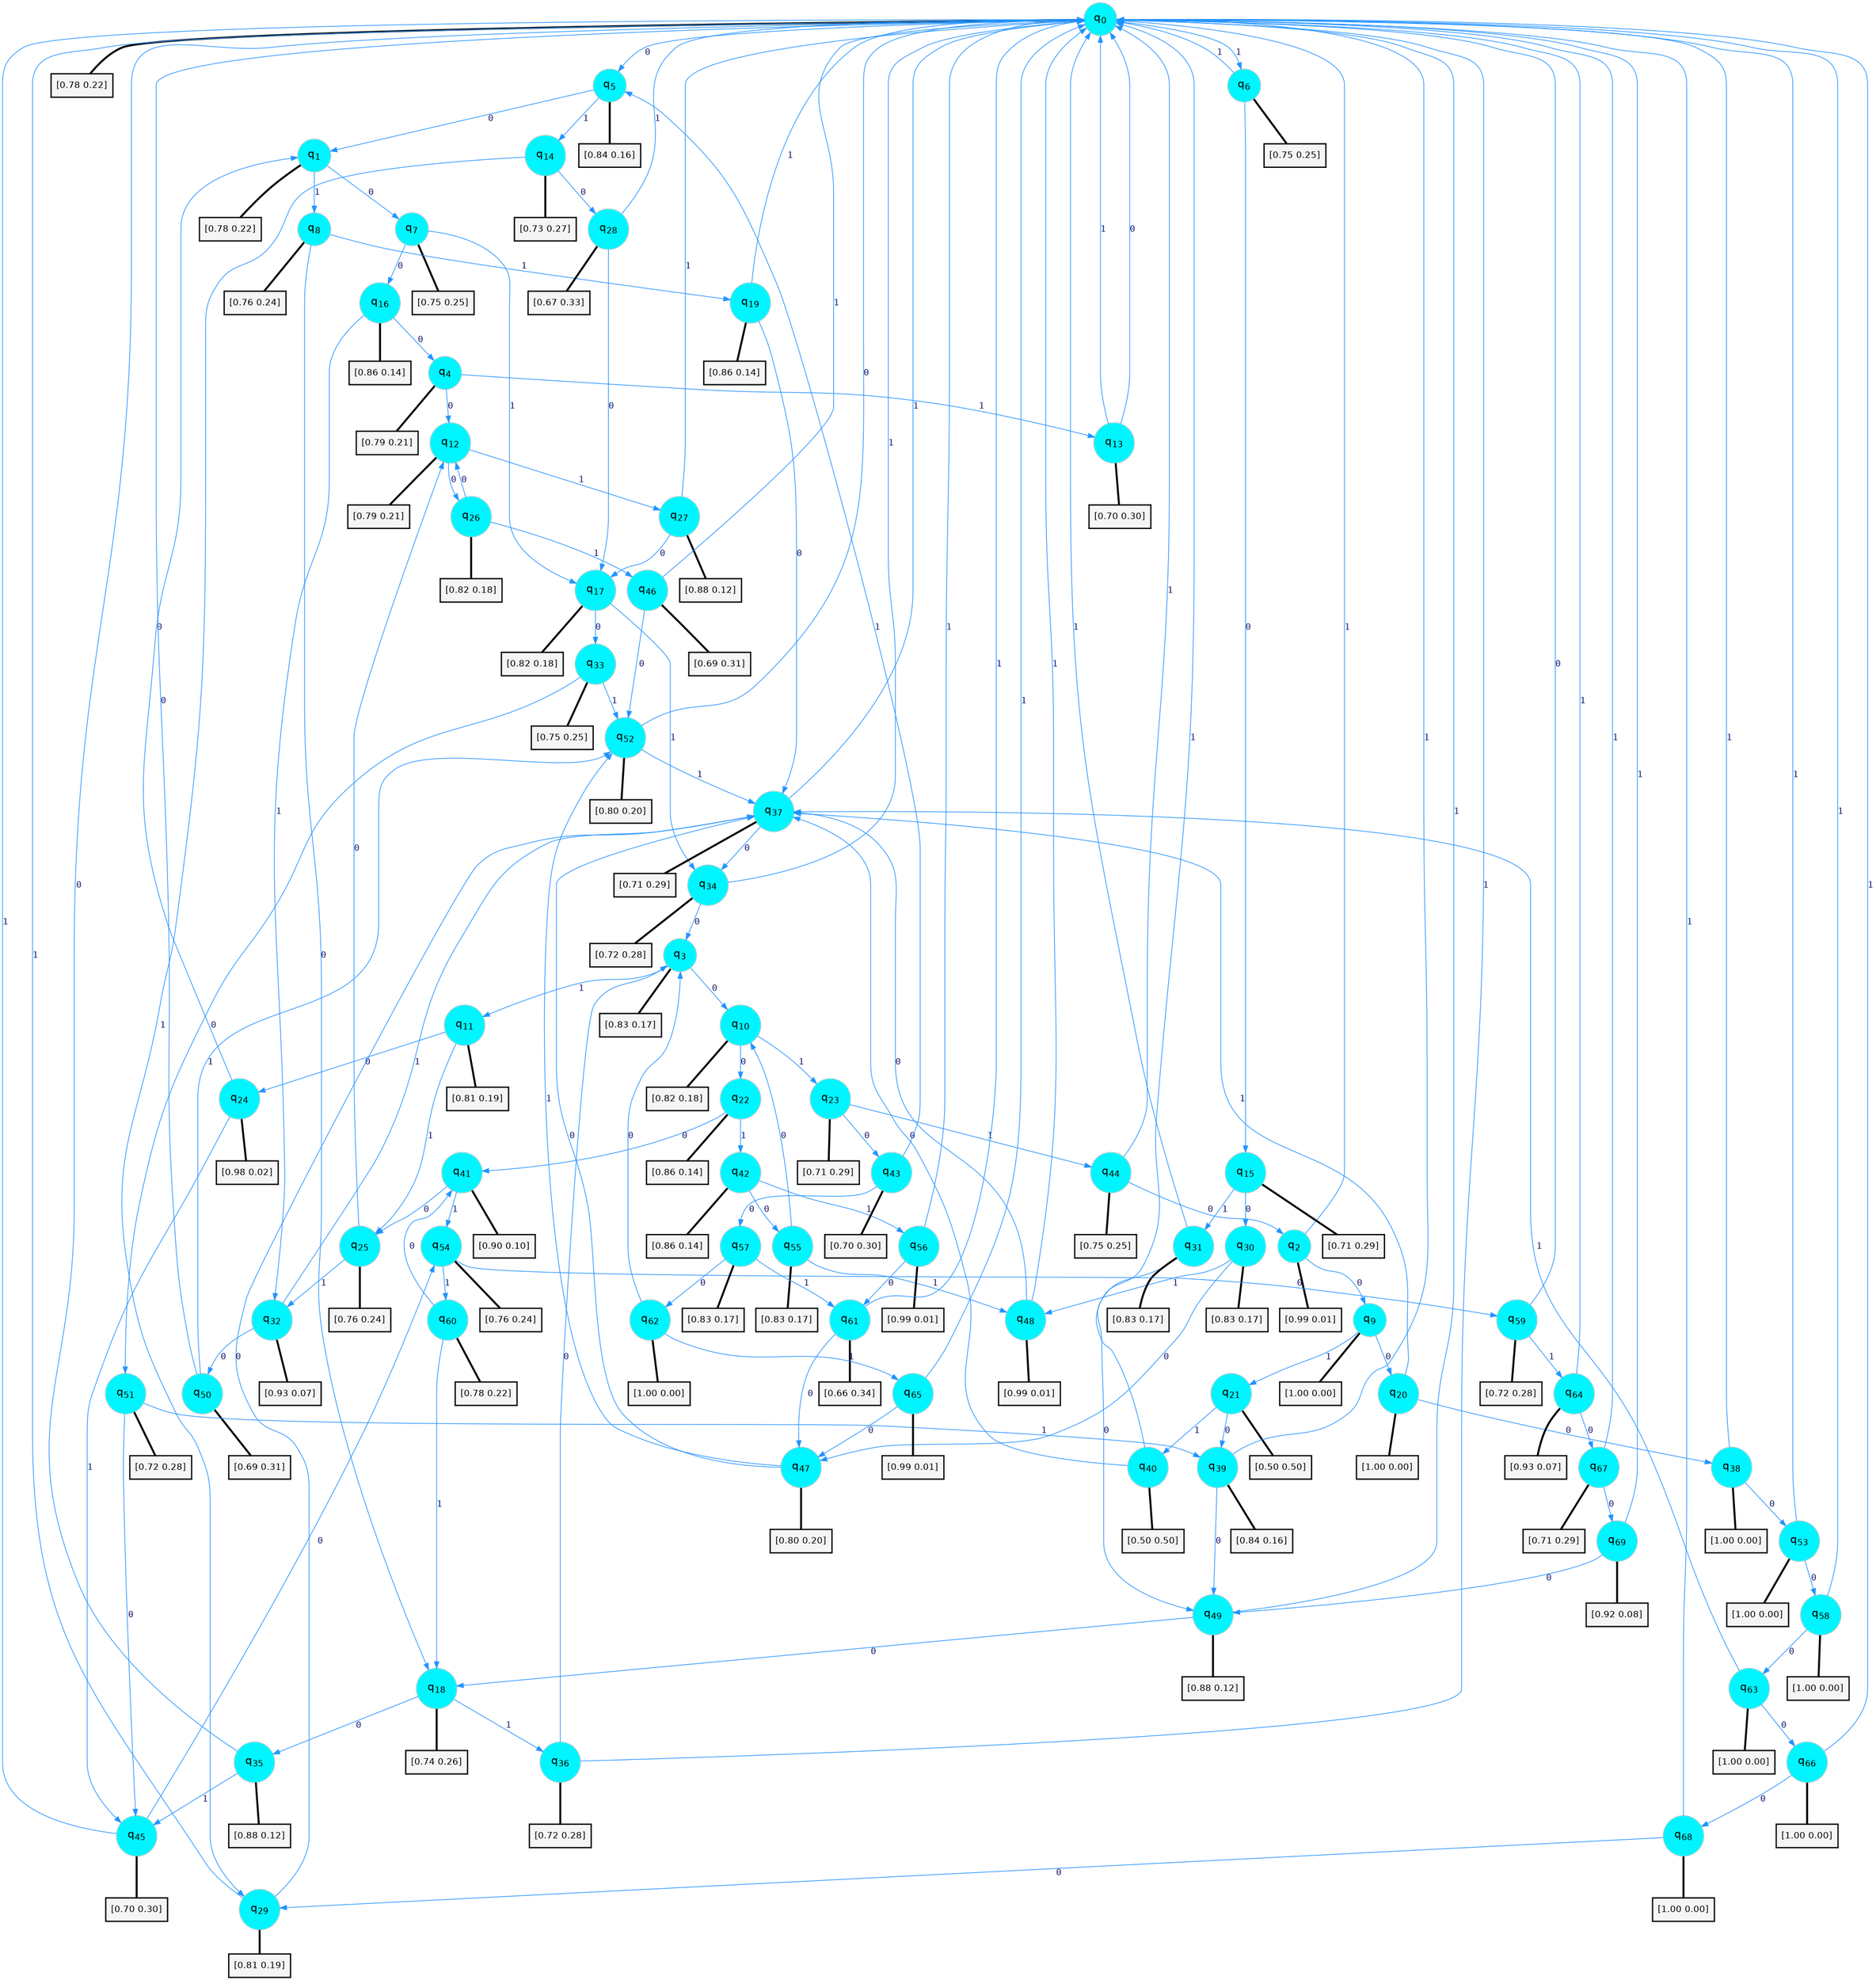 digraph G {
graph [
bgcolor=transparent, dpi=300, rankdir=TD, size="40,25"];
node [
color=gray, fillcolor=turquoise1, fontcolor=black, fontname=Helvetica, fontsize=16, fontweight=bold, shape=circle, style=filled];
edge [
arrowsize=1, color=dodgerblue1, fontcolor=midnightblue, fontname=courier, fontweight=bold, penwidth=1, style=solid, weight=20];
0[label=<q<SUB>0</SUB>>];
1[label=<q<SUB>1</SUB>>];
2[label=<q<SUB>2</SUB>>];
3[label=<q<SUB>3</SUB>>];
4[label=<q<SUB>4</SUB>>];
5[label=<q<SUB>5</SUB>>];
6[label=<q<SUB>6</SUB>>];
7[label=<q<SUB>7</SUB>>];
8[label=<q<SUB>8</SUB>>];
9[label=<q<SUB>9</SUB>>];
10[label=<q<SUB>10</SUB>>];
11[label=<q<SUB>11</SUB>>];
12[label=<q<SUB>12</SUB>>];
13[label=<q<SUB>13</SUB>>];
14[label=<q<SUB>14</SUB>>];
15[label=<q<SUB>15</SUB>>];
16[label=<q<SUB>16</SUB>>];
17[label=<q<SUB>17</SUB>>];
18[label=<q<SUB>18</SUB>>];
19[label=<q<SUB>19</SUB>>];
20[label=<q<SUB>20</SUB>>];
21[label=<q<SUB>21</SUB>>];
22[label=<q<SUB>22</SUB>>];
23[label=<q<SUB>23</SUB>>];
24[label=<q<SUB>24</SUB>>];
25[label=<q<SUB>25</SUB>>];
26[label=<q<SUB>26</SUB>>];
27[label=<q<SUB>27</SUB>>];
28[label=<q<SUB>28</SUB>>];
29[label=<q<SUB>29</SUB>>];
30[label=<q<SUB>30</SUB>>];
31[label=<q<SUB>31</SUB>>];
32[label=<q<SUB>32</SUB>>];
33[label=<q<SUB>33</SUB>>];
34[label=<q<SUB>34</SUB>>];
35[label=<q<SUB>35</SUB>>];
36[label=<q<SUB>36</SUB>>];
37[label=<q<SUB>37</SUB>>];
38[label=<q<SUB>38</SUB>>];
39[label=<q<SUB>39</SUB>>];
40[label=<q<SUB>40</SUB>>];
41[label=<q<SUB>41</SUB>>];
42[label=<q<SUB>42</SUB>>];
43[label=<q<SUB>43</SUB>>];
44[label=<q<SUB>44</SUB>>];
45[label=<q<SUB>45</SUB>>];
46[label=<q<SUB>46</SUB>>];
47[label=<q<SUB>47</SUB>>];
48[label=<q<SUB>48</SUB>>];
49[label=<q<SUB>49</SUB>>];
50[label=<q<SUB>50</SUB>>];
51[label=<q<SUB>51</SUB>>];
52[label=<q<SUB>52</SUB>>];
53[label=<q<SUB>53</SUB>>];
54[label=<q<SUB>54</SUB>>];
55[label=<q<SUB>55</SUB>>];
56[label=<q<SUB>56</SUB>>];
57[label=<q<SUB>57</SUB>>];
58[label=<q<SUB>58</SUB>>];
59[label=<q<SUB>59</SUB>>];
60[label=<q<SUB>60</SUB>>];
61[label=<q<SUB>61</SUB>>];
62[label=<q<SUB>62</SUB>>];
63[label=<q<SUB>63</SUB>>];
64[label=<q<SUB>64</SUB>>];
65[label=<q<SUB>65</SUB>>];
66[label=<q<SUB>66</SUB>>];
67[label=<q<SUB>67</SUB>>];
68[label=<q<SUB>68</SUB>>];
69[label=<q<SUB>69</SUB>>];
70[label="[0.78 0.22]", shape=box,fontcolor=black, fontname=Helvetica, fontsize=14, penwidth=2, fillcolor=whitesmoke,color=black];
71[label="[0.78 0.22]", shape=box,fontcolor=black, fontname=Helvetica, fontsize=14, penwidth=2, fillcolor=whitesmoke,color=black];
72[label="[0.99 0.01]", shape=box,fontcolor=black, fontname=Helvetica, fontsize=14, penwidth=2, fillcolor=whitesmoke,color=black];
73[label="[0.83 0.17]", shape=box,fontcolor=black, fontname=Helvetica, fontsize=14, penwidth=2, fillcolor=whitesmoke,color=black];
74[label="[0.79 0.21]", shape=box,fontcolor=black, fontname=Helvetica, fontsize=14, penwidth=2, fillcolor=whitesmoke,color=black];
75[label="[0.84 0.16]", shape=box,fontcolor=black, fontname=Helvetica, fontsize=14, penwidth=2, fillcolor=whitesmoke,color=black];
76[label="[0.75 0.25]", shape=box,fontcolor=black, fontname=Helvetica, fontsize=14, penwidth=2, fillcolor=whitesmoke,color=black];
77[label="[0.75 0.25]", shape=box,fontcolor=black, fontname=Helvetica, fontsize=14, penwidth=2, fillcolor=whitesmoke,color=black];
78[label="[0.76 0.24]", shape=box,fontcolor=black, fontname=Helvetica, fontsize=14, penwidth=2, fillcolor=whitesmoke,color=black];
79[label="[1.00 0.00]", shape=box,fontcolor=black, fontname=Helvetica, fontsize=14, penwidth=2, fillcolor=whitesmoke,color=black];
80[label="[0.82 0.18]", shape=box,fontcolor=black, fontname=Helvetica, fontsize=14, penwidth=2, fillcolor=whitesmoke,color=black];
81[label="[0.81 0.19]", shape=box,fontcolor=black, fontname=Helvetica, fontsize=14, penwidth=2, fillcolor=whitesmoke,color=black];
82[label="[0.79 0.21]", shape=box,fontcolor=black, fontname=Helvetica, fontsize=14, penwidth=2, fillcolor=whitesmoke,color=black];
83[label="[0.70 0.30]", shape=box,fontcolor=black, fontname=Helvetica, fontsize=14, penwidth=2, fillcolor=whitesmoke,color=black];
84[label="[0.73 0.27]", shape=box,fontcolor=black, fontname=Helvetica, fontsize=14, penwidth=2, fillcolor=whitesmoke,color=black];
85[label="[0.71 0.29]", shape=box,fontcolor=black, fontname=Helvetica, fontsize=14, penwidth=2, fillcolor=whitesmoke,color=black];
86[label="[0.86 0.14]", shape=box,fontcolor=black, fontname=Helvetica, fontsize=14, penwidth=2, fillcolor=whitesmoke,color=black];
87[label="[0.82 0.18]", shape=box,fontcolor=black, fontname=Helvetica, fontsize=14, penwidth=2, fillcolor=whitesmoke,color=black];
88[label="[0.74 0.26]", shape=box,fontcolor=black, fontname=Helvetica, fontsize=14, penwidth=2, fillcolor=whitesmoke,color=black];
89[label="[0.86 0.14]", shape=box,fontcolor=black, fontname=Helvetica, fontsize=14, penwidth=2, fillcolor=whitesmoke,color=black];
90[label="[1.00 0.00]", shape=box,fontcolor=black, fontname=Helvetica, fontsize=14, penwidth=2, fillcolor=whitesmoke,color=black];
91[label="[0.50 0.50]", shape=box,fontcolor=black, fontname=Helvetica, fontsize=14, penwidth=2, fillcolor=whitesmoke,color=black];
92[label="[0.86 0.14]", shape=box,fontcolor=black, fontname=Helvetica, fontsize=14, penwidth=2, fillcolor=whitesmoke,color=black];
93[label="[0.71 0.29]", shape=box,fontcolor=black, fontname=Helvetica, fontsize=14, penwidth=2, fillcolor=whitesmoke,color=black];
94[label="[0.98 0.02]", shape=box,fontcolor=black, fontname=Helvetica, fontsize=14, penwidth=2, fillcolor=whitesmoke,color=black];
95[label="[0.76 0.24]", shape=box,fontcolor=black, fontname=Helvetica, fontsize=14, penwidth=2, fillcolor=whitesmoke,color=black];
96[label="[0.82 0.18]", shape=box,fontcolor=black, fontname=Helvetica, fontsize=14, penwidth=2, fillcolor=whitesmoke,color=black];
97[label="[0.88 0.12]", shape=box,fontcolor=black, fontname=Helvetica, fontsize=14, penwidth=2, fillcolor=whitesmoke,color=black];
98[label="[0.67 0.33]", shape=box,fontcolor=black, fontname=Helvetica, fontsize=14, penwidth=2, fillcolor=whitesmoke,color=black];
99[label="[0.81 0.19]", shape=box,fontcolor=black, fontname=Helvetica, fontsize=14, penwidth=2, fillcolor=whitesmoke,color=black];
100[label="[0.83 0.17]", shape=box,fontcolor=black, fontname=Helvetica, fontsize=14, penwidth=2, fillcolor=whitesmoke,color=black];
101[label="[0.83 0.17]", shape=box,fontcolor=black, fontname=Helvetica, fontsize=14, penwidth=2, fillcolor=whitesmoke,color=black];
102[label="[0.93 0.07]", shape=box,fontcolor=black, fontname=Helvetica, fontsize=14, penwidth=2, fillcolor=whitesmoke,color=black];
103[label="[0.75 0.25]", shape=box,fontcolor=black, fontname=Helvetica, fontsize=14, penwidth=2, fillcolor=whitesmoke,color=black];
104[label="[0.72 0.28]", shape=box,fontcolor=black, fontname=Helvetica, fontsize=14, penwidth=2, fillcolor=whitesmoke,color=black];
105[label="[0.88 0.12]", shape=box,fontcolor=black, fontname=Helvetica, fontsize=14, penwidth=2, fillcolor=whitesmoke,color=black];
106[label="[0.72 0.28]", shape=box,fontcolor=black, fontname=Helvetica, fontsize=14, penwidth=2, fillcolor=whitesmoke,color=black];
107[label="[0.71 0.29]", shape=box,fontcolor=black, fontname=Helvetica, fontsize=14, penwidth=2, fillcolor=whitesmoke,color=black];
108[label="[1.00 0.00]", shape=box,fontcolor=black, fontname=Helvetica, fontsize=14, penwidth=2, fillcolor=whitesmoke,color=black];
109[label="[0.84 0.16]", shape=box,fontcolor=black, fontname=Helvetica, fontsize=14, penwidth=2, fillcolor=whitesmoke,color=black];
110[label="[0.50 0.50]", shape=box,fontcolor=black, fontname=Helvetica, fontsize=14, penwidth=2, fillcolor=whitesmoke,color=black];
111[label="[0.90 0.10]", shape=box,fontcolor=black, fontname=Helvetica, fontsize=14, penwidth=2, fillcolor=whitesmoke,color=black];
112[label="[0.86 0.14]", shape=box,fontcolor=black, fontname=Helvetica, fontsize=14, penwidth=2, fillcolor=whitesmoke,color=black];
113[label="[0.70 0.30]", shape=box,fontcolor=black, fontname=Helvetica, fontsize=14, penwidth=2, fillcolor=whitesmoke,color=black];
114[label="[0.75 0.25]", shape=box,fontcolor=black, fontname=Helvetica, fontsize=14, penwidth=2, fillcolor=whitesmoke,color=black];
115[label="[0.70 0.30]", shape=box,fontcolor=black, fontname=Helvetica, fontsize=14, penwidth=2, fillcolor=whitesmoke,color=black];
116[label="[0.69 0.31]", shape=box,fontcolor=black, fontname=Helvetica, fontsize=14, penwidth=2, fillcolor=whitesmoke,color=black];
117[label="[0.80 0.20]", shape=box,fontcolor=black, fontname=Helvetica, fontsize=14, penwidth=2, fillcolor=whitesmoke,color=black];
118[label="[0.99 0.01]", shape=box,fontcolor=black, fontname=Helvetica, fontsize=14, penwidth=2, fillcolor=whitesmoke,color=black];
119[label="[0.88 0.12]", shape=box,fontcolor=black, fontname=Helvetica, fontsize=14, penwidth=2, fillcolor=whitesmoke,color=black];
120[label="[0.69 0.31]", shape=box,fontcolor=black, fontname=Helvetica, fontsize=14, penwidth=2, fillcolor=whitesmoke,color=black];
121[label="[0.72 0.28]", shape=box,fontcolor=black, fontname=Helvetica, fontsize=14, penwidth=2, fillcolor=whitesmoke,color=black];
122[label="[0.80 0.20]", shape=box,fontcolor=black, fontname=Helvetica, fontsize=14, penwidth=2, fillcolor=whitesmoke,color=black];
123[label="[1.00 0.00]", shape=box,fontcolor=black, fontname=Helvetica, fontsize=14, penwidth=2, fillcolor=whitesmoke,color=black];
124[label="[0.76 0.24]", shape=box,fontcolor=black, fontname=Helvetica, fontsize=14, penwidth=2, fillcolor=whitesmoke,color=black];
125[label="[0.83 0.17]", shape=box,fontcolor=black, fontname=Helvetica, fontsize=14, penwidth=2, fillcolor=whitesmoke,color=black];
126[label="[0.99 0.01]", shape=box,fontcolor=black, fontname=Helvetica, fontsize=14, penwidth=2, fillcolor=whitesmoke,color=black];
127[label="[0.83 0.17]", shape=box,fontcolor=black, fontname=Helvetica, fontsize=14, penwidth=2, fillcolor=whitesmoke,color=black];
128[label="[1.00 0.00]", shape=box,fontcolor=black, fontname=Helvetica, fontsize=14, penwidth=2, fillcolor=whitesmoke,color=black];
129[label="[0.72 0.28]", shape=box,fontcolor=black, fontname=Helvetica, fontsize=14, penwidth=2, fillcolor=whitesmoke,color=black];
130[label="[0.78 0.22]", shape=box,fontcolor=black, fontname=Helvetica, fontsize=14, penwidth=2, fillcolor=whitesmoke,color=black];
131[label="[0.66 0.34]", shape=box,fontcolor=black, fontname=Helvetica, fontsize=14, penwidth=2, fillcolor=whitesmoke,color=black];
132[label="[1.00 0.00]", shape=box,fontcolor=black, fontname=Helvetica, fontsize=14, penwidth=2, fillcolor=whitesmoke,color=black];
133[label="[1.00 0.00]", shape=box,fontcolor=black, fontname=Helvetica, fontsize=14, penwidth=2, fillcolor=whitesmoke,color=black];
134[label="[0.93 0.07]", shape=box,fontcolor=black, fontname=Helvetica, fontsize=14, penwidth=2, fillcolor=whitesmoke,color=black];
135[label="[0.99 0.01]", shape=box,fontcolor=black, fontname=Helvetica, fontsize=14, penwidth=2, fillcolor=whitesmoke,color=black];
136[label="[1.00 0.00]", shape=box,fontcolor=black, fontname=Helvetica, fontsize=14, penwidth=2, fillcolor=whitesmoke,color=black];
137[label="[0.71 0.29]", shape=box,fontcolor=black, fontname=Helvetica, fontsize=14, penwidth=2, fillcolor=whitesmoke,color=black];
138[label="[1.00 0.00]", shape=box,fontcolor=black, fontname=Helvetica, fontsize=14, penwidth=2, fillcolor=whitesmoke,color=black];
139[label="[0.92 0.08]", shape=box,fontcolor=black, fontname=Helvetica, fontsize=14, penwidth=2, fillcolor=whitesmoke,color=black];
0->5 [label=0];
0->6 [label=1];
0->70 [arrowhead=none, penwidth=3,color=black];
1->7 [label=0];
1->8 [label=1];
1->71 [arrowhead=none, penwidth=3,color=black];
2->9 [label=0];
2->0 [label=1];
2->72 [arrowhead=none, penwidth=3,color=black];
3->10 [label=0];
3->11 [label=1];
3->73 [arrowhead=none, penwidth=3,color=black];
4->12 [label=0];
4->13 [label=1];
4->74 [arrowhead=none, penwidth=3,color=black];
5->1 [label=0];
5->14 [label=1];
5->75 [arrowhead=none, penwidth=3,color=black];
6->15 [label=0];
6->0 [label=1];
6->76 [arrowhead=none, penwidth=3,color=black];
7->16 [label=0];
7->17 [label=1];
7->77 [arrowhead=none, penwidth=3,color=black];
8->18 [label=0];
8->19 [label=1];
8->78 [arrowhead=none, penwidth=3,color=black];
9->20 [label=0];
9->21 [label=1];
9->79 [arrowhead=none, penwidth=3,color=black];
10->22 [label=0];
10->23 [label=1];
10->80 [arrowhead=none, penwidth=3,color=black];
11->24 [label=0];
11->25 [label=1];
11->81 [arrowhead=none, penwidth=3,color=black];
12->26 [label=0];
12->27 [label=1];
12->82 [arrowhead=none, penwidth=3,color=black];
13->0 [label=0];
13->0 [label=1];
13->83 [arrowhead=none, penwidth=3,color=black];
14->28 [label=0];
14->29 [label=1];
14->84 [arrowhead=none, penwidth=3,color=black];
15->30 [label=0];
15->31 [label=1];
15->85 [arrowhead=none, penwidth=3,color=black];
16->4 [label=0];
16->32 [label=1];
16->86 [arrowhead=none, penwidth=3,color=black];
17->33 [label=0];
17->34 [label=1];
17->87 [arrowhead=none, penwidth=3,color=black];
18->35 [label=0];
18->36 [label=1];
18->88 [arrowhead=none, penwidth=3,color=black];
19->37 [label=0];
19->0 [label=1];
19->89 [arrowhead=none, penwidth=3,color=black];
20->38 [label=0];
20->37 [label=1];
20->90 [arrowhead=none, penwidth=3,color=black];
21->39 [label=0];
21->40 [label=1];
21->91 [arrowhead=none, penwidth=3,color=black];
22->41 [label=0];
22->42 [label=1];
22->92 [arrowhead=none, penwidth=3,color=black];
23->43 [label=0];
23->44 [label=1];
23->93 [arrowhead=none, penwidth=3,color=black];
24->1 [label=0];
24->45 [label=1];
24->94 [arrowhead=none, penwidth=3,color=black];
25->12 [label=0];
25->32 [label=1];
25->95 [arrowhead=none, penwidth=3,color=black];
26->12 [label=0];
26->46 [label=1];
26->96 [arrowhead=none, penwidth=3,color=black];
27->17 [label=0];
27->0 [label=1];
27->97 [arrowhead=none, penwidth=3,color=black];
28->17 [label=0];
28->0 [label=1];
28->98 [arrowhead=none, penwidth=3,color=black];
29->37 [label=0];
29->0 [label=1];
29->99 [arrowhead=none, penwidth=3,color=black];
30->47 [label=0];
30->48 [label=1];
30->100 [arrowhead=none, penwidth=3,color=black];
31->49 [label=0];
31->0 [label=1];
31->101 [arrowhead=none, penwidth=3,color=black];
32->50 [label=0];
32->37 [label=1];
32->102 [arrowhead=none, penwidth=3,color=black];
33->51 [label=0];
33->52 [label=1];
33->103 [arrowhead=none, penwidth=3,color=black];
34->3 [label=0];
34->0 [label=1];
34->104 [arrowhead=none, penwidth=3,color=black];
35->0 [label=0];
35->45 [label=1];
35->105 [arrowhead=none, penwidth=3,color=black];
36->3 [label=0];
36->0 [label=1];
36->106 [arrowhead=none, penwidth=3,color=black];
37->34 [label=0];
37->0 [label=1];
37->107 [arrowhead=none, penwidth=3,color=black];
38->53 [label=0];
38->0 [label=1];
38->108 [arrowhead=none, penwidth=3,color=black];
39->49 [label=0];
39->0 [label=1];
39->109 [arrowhead=none, penwidth=3,color=black];
40->37 [label=0];
40->0 [label=1];
40->110 [arrowhead=none, penwidth=3,color=black];
41->25 [label=0];
41->54 [label=1];
41->111 [arrowhead=none, penwidth=3,color=black];
42->55 [label=0];
42->56 [label=1];
42->112 [arrowhead=none, penwidth=3,color=black];
43->57 [label=0];
43->5 [label=1];
43->113 [arrowhead=none, penwidth=3,color=black];
44->2 [label=0];
44->0 [label=1];
44->114 [arrowhead=none, penwidth=3,color=black];
45->54 [label=0];
45->0 [label=1];
45->115 [arrowhead=none, penwidth=3,color=black];
46->52 [label=0];
46->0 [label=1];
46->116 [arrowhead=none, penwidth=3,color=black];
47->37 [label=0];
47->52 [label=1];
47->117 [arrowhead=none, penwidth=3,color=black];
48->37 [label=0];
48->0 [label=1];
48->118 [arrowhead=none, penwidth=3,color=black];
49->18 [label=0];
49->0 [label=1];
49->119 [arrowhead=none, penwidth=3,color=black];
50->0 [label=0];
50->52 [label=1];
50->120 [arrowhead=none, penwidth=3,color=black];
51->45 [label=0];
51->39 [label=1];
51->121 [arrowhead=none, penwidth=3,color=black];
52->0 [label=0];
52->37 [label=1];
52->122 [arrowhead=none, penwidth=3,color=black];
53->58 [label=0];
53->0 [label=1];
53->123 [arrowhead=none, penwidth=3,color=black];
54->59 [label=0];
54->60 [label=1];
54->124 [arrowhead=none, penwidth=3,color=black];
55->10 [label=0];
55->48 [label=1];
55->125 [arrowhead=none, penwidth=3,color=black];
56->61 [label=0];
56->0 [label=1];
56->126 [arrowhead=none, penwidth=3,color=black];
57->62 [label=0];
57->61 [label=1];
57->127 [arrowhead=none, penwidth=3,color=black];
58->63 [label=0];
58->0 [label=1];
58->128 [arrowhead=none, penwidth=3,color=black];
59->0 [label=0];
59->64 [label=1];
59->129 [arrowhead=none, penwidth=3,color=black];
60->41 [label=0];
60->18 [label=1];
60->130 [arrowhead=none, penwidth=3,color=black];
61->47 [label=0];
61->0 [label=1];
61->131 [arrowhead=none, penwidth=3,color=black];
62->3 [label=0];
62->65 [label=1];
62->132 [arrowhead=none, penwidth=3,color=black];
63->66 [label=0];
63->37 [label=1];
63->133 [arrowhead=none, penwidth=3,color=black];
64->67 [label=0];
64->0 [label=1];
64->134 [arrowhead=none, penwidth=3,color=black];
65->47 [label=0];
65->0 [label=1];
65->135 [arrowhead=none, penwidth=3,color=black];
66->68 [label=0];
66->0 [label=1];
66->136 [arrowhead=none, penwidth=3,color=black];
67->69 [label=0];
67->0 [label=1];
67->137 [arrowhead=none, penwidth=3,color=black];
68->29 [label=0];
68->0 [label=1];
68->138 [arrowhead=none, penwidth=3,color=black];
69->49 [label=0];
69->0 [label=1];
69->139 [arrowhead=none, penwidth=3,color=black];
}

